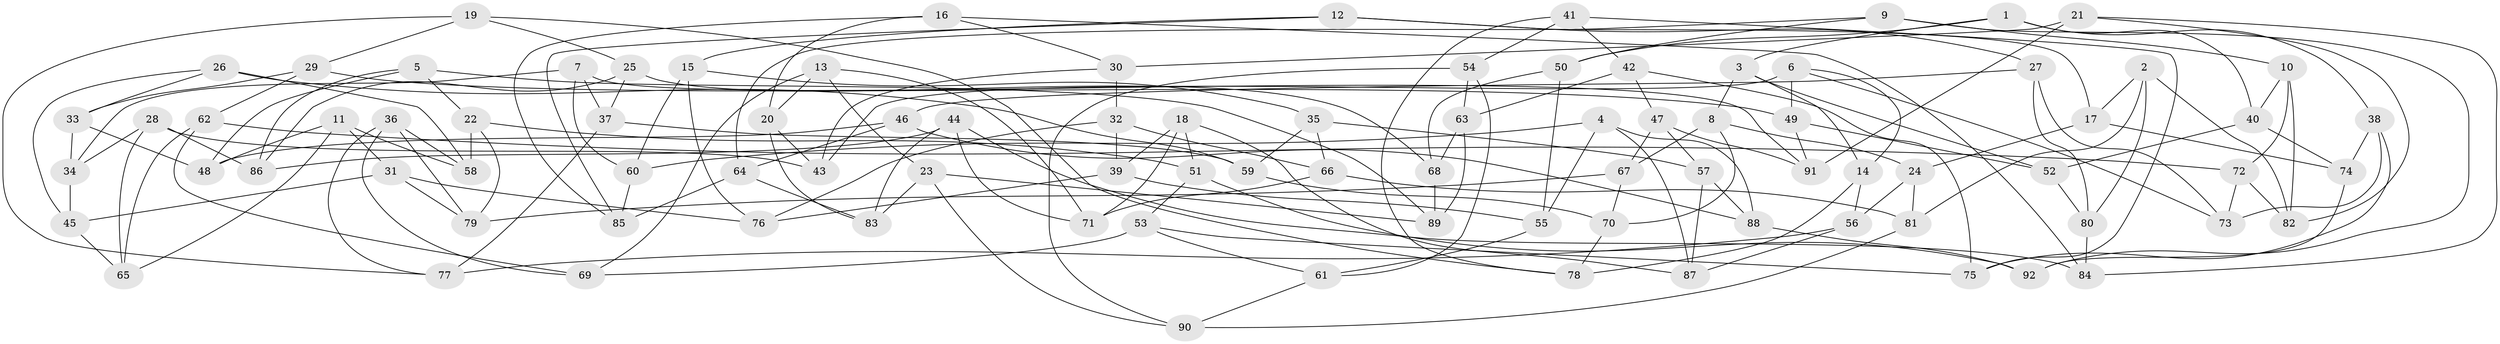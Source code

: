 // Generated by graph-tools (version 1.1) at 2025/02/03/09/25 03:02:59]
// undirected, 92 vertices, 184 edges
graph export_dot {
graph [start="1"]
  node [color=gray90,style=filled];
  1;
  2;
  3;
  4;
  5;
  6;
  7;
  8;
  9;
  10;
  11;
  12;
  13;
  14;
  15;
  16;
  17;
  18;
  19;
  20;
  21;
  22;
  23;
  24;
  25;
  26;
  27;
  28;
  29;
  30;
  31;
  32;
  33;
  34;
  35;
  36;
  37;
  38;
  39;
  40;
  41;
  42;
  43;
  44;
  45;
  46;
  47;
  48;
  49;
  50;
  51;
  52;
  53;
  54;
  55;
  56;
  57;
  58;
  59;
  60;
  61;
  62;
  63;
  64;
  65;
  66;
  67;
  68;
  69;
  70;
  71;
  72;
  73;
  74;
  75;
  76;
  77;
  78;
  79;
  80;
  81;
  82;
  83;
  84;
  85;
  86;
  87;
  88;
  89;
  90;
  91;
  92;
  1 -- 38;
  1 -- 3;
  1 -- 40;
  1 -- 50;
  2 -- 82;
  2 -- 81;
  2 -- 80;
  2 -- 17;
  3 -- 8;
  3 -- 52;
  3 -- 14;
  4 -- 87;
  4 -- 88;
  4 -- 55;
  4 -- 60;
  5 -- 22;
  5 -- 89;
  5 -- 86;
  5 -- 48;
  6 -- 14;
  6 -- 43;
  6 -- 73;
  6 -- 49;
  7 -- 91;
  7 -- 34;
  7 -- 37;
  7 -- 60;
  8 -- 24;
  8 -- 67;
  8 -- 70;
  9 -- 64;
  9 -- 50;
  9 -- 10;
  9 -- 92;
  10 -- 72;
  10 -- 82;
  10 -- 40;
  11 -- 48;
  11 -- 65;
  11 -- 58;
  11 -- 31;
  12 -- 15;
  12 -- 85;
  12 -- 27;
  12 -- 17;
  13 -- 69;
  13 -- 20;
  13 -- 71;
  13 -- 23;
  14 -- 78;
  14 -- 56;
  15 -- 76;
  15 -- 35;
  15 -- 60;
  16 -- 84;
  16 -- 20;
  16 -- 85;
  16 -- 30;
  17 -- 24;
  17 -- 74;
  18 -- 51;
  18 -- 87;
  18 -- 39;
  18 -- 71;
  19 -- 29;
  19 -- 78;
  19 -- 77;
  19 -- 25;
  20 -- 83;
  20 -- 43;
  21 -- 91;
  21 -- 30;
  21 -- 82;
  21 -- 84;
  22 -- 79;
  22 -- 58;
  22 -- 51;
  23 -- 89;
  23 -- 83;
  23 -- 90;
  24 -- 56;
  24 -- 81;
  25 -- 86;
  25 -- 37;
  25 -- 68;
  26 -- 59;
  26 -- 45;
  26 -- 33;
  26 -- 58;
  27 -- 73;
  27 -- 46;
  27 -- 80;
  28 -- 34;
  28 -- 86;
  28 -- 65;
  28 -- 43;
  29 -- 49;
  29 -- 62;
  29 -- 33;
  30 -- 32;
  30 -- 43;
  31 -- 79;
  31 -- 76;
  31 -- 45;
  32 -- 39;
  32 -- 66;
  32 -- 76;
  33 -- 34;
  33 -- 48;
  34 -- 45;
  35 -- 59;
  35 -- 57;
  35 -- 66;
  36 -- 58;
  36 -- 77;
  36 -- 69;
  36 -- 79;
  37 -- 77;
  37 -- 59;
  38 -- 74;
  38 -- 73;
  38 -- 75;
  39 -- 55;
  39 -- 76;
  40 -- 74;
  40 -- 52;
  41 -- 54;
  41 -- 75;
  41 -- 78;
  41 -- 42;
  42 -- 47;
  42 -- 63;
  42 -- 75;
  44 -- 83;
  44 -- 86;
  44 -- 84;
  44 -- 71;
  45 -- 65;
  46 -- 48;
  46 -- 64;
  46 -- 88;
  47 -- 67;
  47 -- 91;
  47 -- 57;
  49 -- 52;
  49 -- 91;
  50 -- 55;
  50 -- 68;
  51 -- 92;
  51 -- 53;
  52 -- 80;
  53 -- 75;
  53 -- 69;
  53 -- 61;
  54 -- 61;
  54 -- 90;
  54 -- 63;
  55 -- 61;
  56 -- 77;
  56 -- 87;
  57 -- 87;
  57 -- 88;
  59 -- 70;
  60 -- 85;
  61 -- 90;
  62 -- 72;
  62 -- 69;
  62 -- 65;
  63 -- 89;
  63 -- 68;
  64 -- 85;
  64 -- 83;
  66 -- 71;
  66 -- 81;
  67 -- 70;
  67 -- 79;
  68 -- 89;
  70 -- 78;
  72 -- 82;
  72 -- 73;
  74 -- 92;
  80 -- 84;
  81 -- 90;
  88 -- 92;
}
